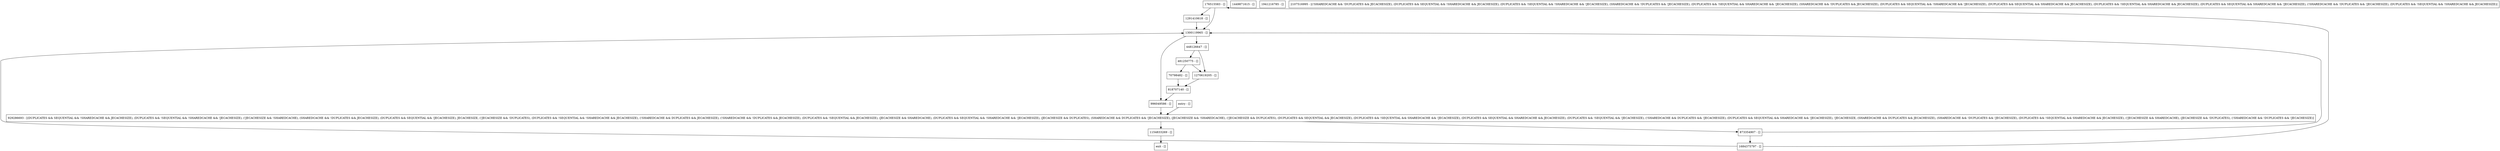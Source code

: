 digraph run {
node [shape=record];
176515583 [label="176515583 - []"];
873354907 [label="873354907 - []"];
996049586 [label="996049586 - []"];
448126647 [label="448126647 - []"];
1291410618 [label="1291410618 - []"];
818707140 [label="818707140 - []"];
1684375797 [label="1684375797 - []"];
entry [label="entry - []"];
exit [label="exit - []"];
70798482 [label="70798482 - []"];
1449871615 [label="1449871615 - []"];
481250775 [label="481250775 - []"];
1270619205 [label="1270619205 - []"];
1941216785 [label="1941216785 - []"];
929286693 [label="929286693 - [(DUPLICATES && SEQUENTIAL && !SHAREDCACHE && JECACHESIZE), (DUPLICATES && !SEQUENTIAL && !SHAREDCACHE && !JECACHESIZE), (!JECACHESIZE && !SHAREDCACHE), (SHAREDCACHE && !DUPLICATES && JECACHESIZE), (DUPLICATES && SEQUENTIAL && !JECACHESIZE), JECACHESIZE, (!JECACHESIZE && !DUPLICATES), (DUPLICATES && !SEQUENTIAL && !SHAREDCACHE && JECACHESIZE), (!SHAREDCACHE && DUPLICATES && JECACHESIZE), (!SHAREDCACHE && !DUPLICATES && JECACHESIZE), (DUPLICATES && !SEQUENTIAL && JECACHESIZE), (JECACHESIZE && SHAREDCACHE), (DUPLICATES && SEQUENTIAL && !SHAREDCACHE && !JECACHESIZE), (JECACHESIZE && DUPLICATES), (SHAREDCACHE && DUPLICATES && !JECACHESIZE), (JECACHESIZE && !SHAREDCACHE), (!JECACHESIZE && DUPLICATES), (DUPLICATES && SEQUENTIAL && JECACHESIZE), (DUPLICATES && !SEQUENTIAL && SHAREDCACHE && !JECACHESIZE), (DUPLICATES && SEQUENTIAL && SHAREDCACHE && JECACHESIZE), (DUPLICATES && !SEQUENTIAL && !JECACHESIZE), (!SHAREDCACHE && DUPLICATES && !JECACHESIZE), (DUPLICATES && SEQUENTIAL && SHAREDCACHE && !JECACHESIZE), !JECACHESIZE, (SHAREDCACHE && DUPLICATES && JECACHESIZE), (SHAREDCACHE && !DUPLICATES && !JECACHESIZE), (DUPLICATES && !SEQUENTIAL && SHAREDCACHE && JECACHESIZE), (!JECACHESIZE && SHAREDCACHE), (JECACHESIZE && !DUPLICATES), (!SHAREDCACHE && !DUPLICATES && !JECACHESIZE)]"];
1154833269 [label="1154833269 - []"];
2107516995 [label="2107516995 - [(!SHAREDCACHE && !DUPLICATES && JECACHESIZE), (DUPLICATES && SEQUENTIAL && !SHAREDCACHE && JECACHESIZE), (DUPLICATES && !SEQUENTIAL && !SHAREDCACHE && !JECACHESIZE), (SHAREDCACHE && !DUPLICATES && !JECACHESIZE), (DUPLICATES && !SEQUENTIAL && SHAREDCACHE && !JECACHESIZE), (SHAREDCACHE && !DUPLICATES && JECACHESIZE), (DUPLICATES && SEQUENTIAL && !SHAREDCACHE && !JECACHESIZE), (DUPLICATES && SEQUENTIAL && SHAREDCACHE && JECACHESIZE), (DUPLICATES && !SEQUENTIAL && SHAREDCACHE && JECACHESIZE), (DUPLICATES && SEQUENTIAL && SHAREDCACHE && !JECACHESIZE), (!SHAREDCACHE && !DUPLICATES && !JECACHESIZE), (DUPLICATES && !SEQUENTIAL && !SHAREDCACHE && JECACHESIZE)]"];
1300119965 [label="1300119965 - []"];
entry;
exit;
176515583 -> 1291410618;
176515583 -> 1300119965;
873354907 -> 1300119965;
873354907 -> 1684375797;
996049586 -> 929286693;
448126647 -> 481250775;
448126647 -> 1270619205;
1291410618 -> 1300119965;
818707140 -> 996049586;
1684375797 -> 176515583;
1684375797 -> 1300119965;
entry -> 929286693;
70798482 -> 818707140;
481250775 -> 70798482;
481250775 -> 1270619205;
1270619205 -> 818707140;
929286693 -> 873354907;
929286693 -> 1154833269;
1154833269 -> exit;
1300119965 -> 996049586;
1300119965 -> 448126647;
}
